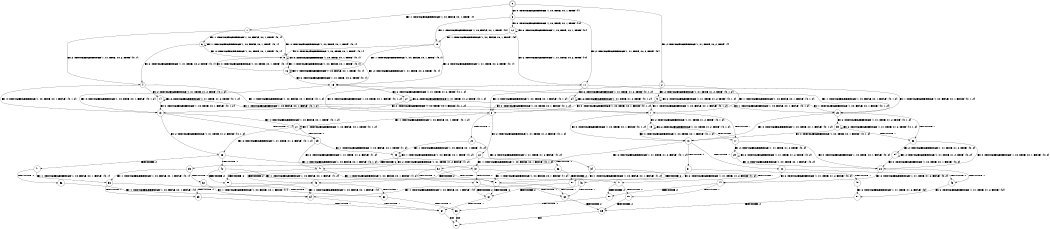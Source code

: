 digraph BCG {
size = "7, 10.5";
center = TRUE;
node [shape = circle];
0 [peripheries = 2];
0 -> 1 [label = "EX !1 !ATOMIC_EXCH_BRANCH (1, +0, FALSE, +0, 1, TRUE) !{}"];
0 -> 2 [label = "EX !2 !ATOMIC_EXCH_BRANCH (1, +1, TRUE, +0, 2, TRUE) !{}"];
0 -> 3 [label = "EX !0 !ATOMIC_EXCH_BRANCH (1, +0, TRUE, +0, 1, TRUE) !{}"];
1 -> 4 [label = "EX !2 !ATOMIC_EXCH_BRANCH (1, +1, TRUE, +0, 2, TRUE) !{0, 1}"];
1 -> 5 [label = "EX !0 !ATOMIC_EXCH_BRANCH (1, +0, TRUE, +0, 1, TRUE) !{0, 1}"];
1 -> 6 [label = "EX !1 !ATOMIC_EXCH_BRANCH (1, +0, FALSE, +0, 1, TRUE) !{0, 1}"];
2 -> 7 [label = "EX !1 !ATOMIC_EXCH_BRANCH (1, +0, FALSE, +0, 1, FALSE) !{0, 1, 2}"];
2 -> 8 [label = "EX !0 !ATOMIC_EXCH_BRANCH (1, +0, TRUE, +0, 1, FALSE) !{0, 1, 2}"];
2 -> 9 [label = "EX !2 !ATOMIC_EXCH_BRANCH (1, +1, TRUE, +1, 2, TRUE) !{0, 1, 2}"];
3 -> 10 [label = "EX !1 !ATOMIC_EXCH_BRANCH (1, +0, FALSE, +0, 1, TRUE) !{0}"];
3 -> 11 [label = "EX !2 !ATOMIC_EXCH_BRANCH (1, +1, TRUE, +0, 2, TRUE) !{0}"];
3 -> 12 [label = "EX !0 !ATOMIC_EXCH_BRANCH (1, +0, TRUE, +0, 1, TRUE) !{0}"];
4 -> 13 [label = "EX !0 !ATOMIC_EXCH_BRANCH (1, +0, TRUE, +0, 1, FALSE) !{0, 1, 2}"];
4 -> 14 [label = "EX !2 !ATOMIC_EXCH_BRANCH (1, +1, TRUE, +1, 2, TRUE) !{0, 1, 2}"];
4 -> 7 [label = "EX !1 !ATOMIC_EXCH_BRANCH (1, +0, FALSE, +0, 1, FALSE) !{0, 1, 2}"];
5 -> 15 [label = "EX !2 !ATOMIC_EXCH_BRANCH (1, +1, TRUE, +0, 2, TRUE) !{0, 1}"];
5 -> 16 [label = "EX !1 !ATOMIC_EXCH_BRANCH (1, +0, FALSE, +0, 1, TRUE) !{0, 1}"];
5 -> 5 [label = "EX !0 !ATOMIC_EXCH_BRANCH (1, +0, TRUE, +0, 1, TRUE) !{0, 1}"];
6 -> 4 [label = "EX !2 !ATOMIC_EXCH_BRANCH (1, +1, TRUE, +0, 2, TRUE) !{0, 1}"];
6 -> 5 [label = "EX !0 !ATOMIC_EXCH_BRANCH (1, +0, TRUE, +0, 1, TRUE) !{0, 1}"];
6 -> 6 [label = "EX !1 !ATOMIC_EXCH_BRANCH (1, +0, FALSE, +0, 1, TRUE) !{0, 1}"];
7 -> 17 [label = "TERMINATE !1"];
7 -> 18 [label = "EX !0 !ATOMIC_EXCH_BRANCH (1, +0, TRUE, +0, 1, FALSE) !{0, 1, 2}"];
7 -> 19 [label = "EX !2 !ATOMIC_EXCH_BRANCH (1, +1, TRUE, +1, 2, TRUE) !{0, 1, 2}"];
8 -> 20 [label = "TERMINATE !0"];
8 -> 21 [label = "EX !1 !ATOMIC_EXCH_BRANCH (1, +0, FALSE, +0, 1, TRUE) !{0, 1, 2}"];
8 -> 22 [label = "EX !2 !ATOMIC_EXCH_BRANCH (1, +1, TRUE, +1, 2, FALSE) !{0, 1, 2}"];
9 -> 7 [label = "EX !1 !ATOMIC_EXCH_BRANCH (1, +0, FALSE, +0, 1, FALSE) !{0, 1, 2}"];
9 -> 8 [label = "EX !0 !ATOMIC_EXCH_BRANCH (1, +0, TRUE, +0, 1, FALSE) !{0, 1, 2}"];
9 -> 9 [label = "EX !2 !ATOMIC_EXCH_BRANCH (1, +1, TRUE, +1, 2, TRUE) !{0, 1, 2}"];
10 -> 15 [label = "EX !2 !ATOMIC_EXCH_BRANCH (1, +1, TRUE, +0, 2, TRUE) !{0, 1}"];
10 -> 16 [label = "EX !1 !ATOMIC_EXCH_BRANCH (1, +0, FALSE, +0, 1, TRUE) !{0, 1}"];
10 -> 5 [label = "EX !0 !ATOMIC_EXCH_BRANCH (1, +0, TRUE, +0, 1, TRUE) !{0, 1}"];
11 -> 23 [label = "EX !1 !ATOMIC_EXCH_BRANCH (1, +0, FALSE, +0, 1, FALSE) !{0, 1, 2}"];
11 -> 24 [label = "EX !2 !ATOMIC_EXCH_BRANCH (1, +1, TRUE, +1, 2, TRUE) !{0, 1, 2}"];
11 -> 8 [label = "EX !0 !ATOMIC_EXCH_BRANCH (1, +0, TRUE, +0, 1, FALSE) !{0, 1, 2}"];
12 -> 10 [label = "EX !1 !ATOMIC_EXCH_BRANCH (1, +0, FALSE, +0, 1, TRUE) !{0}"];
12 -> 11 [label = "EX !2 !ATOMIC_EXCH_BRANCH (1, +1, TRUE, +0, 2, TRUE) !{0}"];
12 -> 12 [label = "EX !0 !ATOMIC_EXCH_BRANCH (1, +0, TRUE, +0, 1, TRUE) !{0}"];
13 -> 25 [label = "TERMINATE !0"];
13 -> 26 [label = "EX !2 !ATOMIC_EXCH_BRANCH (1, +1, TRUE, +1, 2, FALSE) !{0, 1, 2}"];
13 -> 21 [label = "EX !1 !ATOMIC_EXCH_BRANCH (1, +0, FALSE, +0, 1, TRUE) !{0, 1, 2}"];
14 -> 13 [label = "EX !0 !ATOMIC_EXCH_BRANCH (1, +0, TRUE, +0, 1, FALSE) !{0, 1, 2}"];
14 -> 14 [label = "EX !2 !ATOMIC_EXCH_BRANCH (1, +1, TRUE, +1, 2, TRUE) !{0, 1, 2}"];
14 -> 7 [label = "EX !1 !ATOMIC_EXCH_BRANCH (1, +0, FALSE, +0, 1, FALSE) !{0, 1, 2}"];
15 -> 27 [label = "EX !2 !ATOMIC_EXCH_BRANCH (1, +1, TRUE, +1, 2, TRUE) !{0, 1, 2}"];
15 -> 23 [label = "EX !1 !ATOMIC_EXCH_BRANCH (1, +0, FALSE, +0, 1, FALSE) !{0, 1, 2}"];
15 -> 13 [label = "EX !0 !ATOMIC_EXCH_BRANCH (1, +0, TRUE, +0, 1, FALSE) !{0, 1, 2}"];
16 -> 15 [label = "EX !2 !ATOMIC_EXCH_BRANCH (1, +1, TRUE, +0, 2, TRUE) !{0, 1}"];
16 -> 16 [label = "EX !1 !ATOMIC_EXCH_BRANCH (1, +0, FALSE, +0, 1, TRUE) !{0, 1}"];
16 -> 5 [label = "EX !0 !ATOMIC_EXCH_BRANCH (1, +0, TRUE, +0, 1, TRUE) !{0, 1}"];
17 -> 28 [label = "EX !0 !ATOMIC_EXCH_BRANCH (1, +0, TRUE, +0, 1, FALSE) !{0, 2}"];
17 -> 29 [label = "EX !2 !ATOMIC_EXCH_BRANCH (1, +1, TRUE, +1, 2, TRUE) !{0, 2}"];
18 -> 30 [label = "TERMINATE !1"];
18 -> 31 [label = "TERMINATE !0"];
18 -> 32 [label = "EX !2 !ATOMIC_EXCH_BRANCH (1, +1, TRUE, +1, 2, FALSE) !{0, 1, 2}"];
19 -> 17 [label = "TERMINATE !1"];
19 -> 18 [label = "EX !0 !ATOMIC_EXCH_BRANCH (1, +0, TRUE, +0, 1, FALSE) !{0, 1, 2}"];
19 -> 19 [label = "EX !2 !ATOMIC_EXCH_BRANCH (1, +1, TRUE, +1, 2, TRUE) !{0, 1, 2}"];
20 -> 33 [label = "EX !1 !ATOMIC_EXCH_BRANCH (1, +0, FALSE, +0, 1, TRUE) !{1, 2}"];
20 -> 34 [label = "EX !2 !ATOMIC_EXCH_BRANCH (1, +1, TRUE, +1, 2, FALSE) !{1, 2}"];
21 -> 25 [label = "TERMINATE !0"];
21 -> 26 [label = "EX !2 !ATOMIC_EXCH_BRANCH (1, +1, TRUE, +1, 2, FALSE) !{0, 1, 2}"];
21 -> 21 [label = "EX !1 !ATOMIC_EXCH_BRANCH (1, +0, FALSE, +0, 1, TRUE) !{0, 1, 2}"];
22 -> 35 [label = "TERMINATE !2"];
22 -> 36 [label = "TERMINATE !0"];
22 -> 37 [label = "EX !1 !ATOMIC_EXCH_BRANCH (1, +0, FALSE, +0, 1, FALSE) !{0, 1, 2}"];
23 -> 38 [label = "TERMINATE !1"];
23 -> 39 [label = "EX !2 !ATOMIC_EXCH_BRANCH (1, +1, TRUE, +1, 2, TRUE) !{0, 1, 2}"];
23 -> 18 [label = "EX !0 !ATOMIC_EXCH_BRANCH (1, +0, TRUE, +0, 1, FALSE) !{0, 1, 2}"];
24 -> 23 [label = "EX !1 !ATOMIC_EXCH_BRANCH (1, +0, FALSE, +0, 1, FALSE) !{0, 1, 2}"];
24 -> 24 [label = "EX !2 !ATOMIC_EXCH_BRANCH (1, +1, TRUE, +1, 2, TRUE) !{0, 1, 2}"];
24 -> 8 [label = "EX !0 !ATOMIC_EXCH_BRANCH (1, +0, TRUE, +0, 1, FALSE) !{0, 1, 2}"];
25 -> 40 [label = "EX !2 !ATOMIC_EXCH_BRANCH (1, +1, TRUE, +1, 2, FALSE) !{1, 2}"];
25 -> 33 [label = "EX !1 !ATOMIC_EXCH_BRANCH (1, +0, FALSE, +0, 1, TRUE) !{1, 2}"];
26 -> 41 [label = "TERMINATE !2"];
26 -> 42 [label = "TERMINATE !0"];
26 -> 37 [label = "EX !1 !ATOMIC_EXCH_BRANCH (1, +0, FALSE, +0, 1, FALSE) !{0, 1, 2}"];
27 -> 27 [label = "EX !2 !ATOMIC_EXCH_BRANCH (1, +1, TRUE, +1, 2, TRUE) !{0, 1, 2}"];
27 -> 23 [label = "EX !1 !ATOMIC_EXCH_BRANCH (1, +0, FALSE, +0, 1, FALSE) !{0, 1, 2}"];
27 -> 13 [label = "EX !0 !ATOMIC_EXCH_BRANCH (1, +0, TRUE, +0, 1, FALSE) !{0, 1, 2}"];
28 -> 43 [label = "TERMINATE !0"];
28 -> 44 [label = "EX !2 !ATOMIC_EXCH_BRANCH (1, +1, TRUE, +1, 2, FALSE) !{0, 2}"];
29 -> 28 [label = "EX !0 !ATOMIC_EXCH_BRANCH (1, +0, TRUE, +0, 1, FALSE) !{0, 2}"];
29 -> 29 [label = "EX !2 !ATOMIC_EXCH_BRANCH (1, +1, TRUE, +1, 2, TRUE) !{0, 2}"];
30 -> 43 [label = "TERMINATE !0"];
30 -> 44 [label = "EX !2 !ATOMIC_EXCH_BRANCH (1, +1, TRUE, +1, 2, FALSE) !{0, 2}"];
31 -> 45 [label = "TERMINATE !1"];
31 -> 46 [label = "EX !2 !ATOMIC_EXCH_BRANCH (1, +1, TRUE, +1, 2, FALSE) !{1, 2}"];
32 -> 47 [label = "TERMINATE !1"];
32 -> 48 [label = "TERMINATE !2"];
32 -> 49 [label = "TERMINATE !0"];
33 -> 40 [label = "EX !2 !ATOMIC_EXCH_BRANCH (1, +1, TRUE, +1, 2, FALSE) !{1, 2}"];
33 -> 33 [label = "EX !1 !ATOMIC_EXCH_BRANCH (1, +0, FALSE, +0, 1, TRUE) !{1, 2}"];
34 -> 50 [label = "TERMINATE !2"];
34 -> 51 [label = "EX !1 !ATOMIC_EXCH_BRANCH (1, +0, FALSE, +0, 1, FALSE) !{1, 2}"];
35 -> 52 [label = "TERMINATE !0"];
35 -> 53 [label = "EX !1 !ATOMIC_EXCH_BRANCH (1, +0, FALSE, +0, 1, FALSE) !{0, 1}"];
36 -> 50 [label = "TERMINATE !2"];
36 -> 51 [label = "EX !1 !ATOMIC_EXCH_BRANCH (1, +0, FALSE, +0, 1, FALSE) !{1, 2}"];
37 -> 47 [label = "TERMINATE !1"];
37 -> 48 [label = "TERMINATE !2"];
37 -> 49 [label = "TERMINATE !0"];
38 -> 54 [label = "EX !2 !ATOMIC_EXCH_BRANCH (1, +1, TRUE, +1, 2, TRUE) !{0, 2}"];
38 -> 28 [label = "EX !0 !ATOMIC_EXCH_BRANCH (1, +0, TRUE, +0, 1, FALSE) !{0, 2}"];
39 -> 38 [label = "TERMINATE !1"];
39 -> 39 [label = "EX !2 !ATOMIC_EXCH_BRANCH (1, +1, TRUE, +1, 2, TRUE) !{0, 1, 2}"];
39 -> 18 [label = "EX !0 !ATOMIC_EXCH_BRANCH (1, +0, TRUE, +0, 1, FALSE) !{0, 1, 2}"];
40 -> 55 [label = "TERMINATE !2"];
40 -> 51 [label = "EX !1 !ATOMIC_EXCH_BRANCH (1, +0, FALSE, +0, 1, FALSE) !{1, 2}"];
41 -> 56 [label = "TERMINATE !0"];
41 -> 53 [label = "EX !1 !ATOMIC_EXCH_BRANCH (1, +0, FALSE, +0, 1, FALSE) !{0, 1}"];
42 -> 55 [label = "TERMINATE !2"];
42 -> 51 [label = "EX !1 !ATOMIC_EXCH_BRANCH (1, +0, FALSE, +0, 1, FALSE) !{1, 2}"];
43 -> 57 [label = "EX !2 !ATOMIC_EXCH_BRANCH (1, +1, TRUE, +1, 2, FALSE) !{2}"];
44 -> 58 [label = "TERMINATE !2"];
44 -> 59 [label = "TERMINATE !0"];
45 -> 57 [label = "EX !2 !ATOMIC_EXCH_BRANCH (1, +1, TRUE, +1, 2, FALSE) !{2}"];
46 -> 60 [label = "TERMINATE !1"];
46 -> 61 [label = "TERMINATE !2"];
47 -> 58 [label = "TERMINATE !2"];
47 -> 59 [label = "TERMINATE !0"];
48 -> 62 [label = "TERMINATE !1"];
48 -> 63 [label = "TERMINATE !0"];
49 -> 60 [label = "TERMINATE !1"];
49 -> 61 [label = "TERMINATE !2"];
50 -> 64 [label = "EX !1 !ATOMIC_EXCH_BRANCH (1, +0, FALSE, +0, 1, FALSE) !{1}"];
51 -> 60 [label = "TERMINATE !1"];
51 -> 61 [label = "TERMINATE !2"];
52 -> 64 [label = "EX !1 !ATOMIC_EXCH_BRANCH (1, +0, FALSE, +0, 1, FALSE) !{1}"];
53 -> 62 [label = "TERMINATE !1"];
53 -> 63 [label = "TERMINATE !0"];
54 -> 54 [label = "EX !2 !ATOMIC_EXCH_BRANCH (1, +1, TRUE, +1, 2, TRUE) !{0, 2}"];
54 -> 28 [label = "EX !0 !ATOMIC_EXCH_BRANCH (1, +0, TRUE, +0, 1, FALSE) !{0, 2}"];
55 -> 64 [label = "EX !1 !ATOMIC_EXCH_BRANCH (1, +0, FALSE, +0, 1, FALSE) !{1}"];
56 -> 64 [label = "EX !1 !ATOMIC_EXCH_BRANCH (1, +0, FALSE, +0, 1, FALSE) !{1}"];
57 -> 65 [label = "TERMINATE !2"];
58 -> 66 [label = "TERMINATE !0"];
59 -> 65 [label = "TERMINATE !2"];
60 -> 65 [label = "TERMINATE !2"];
61 -> 67 [label = "TERMINATE !1"];
62 -> 66 [label = "TERMINATE !0"];
63 -> 67 [label = "TERMINATE !1"];
64 -> 67 [label = "TERMINATE !1"];
65 -> 68 [label = "exit"];
66 -> 68 [label = "exit"];
67 -> 68 [label = "exit"];
}
